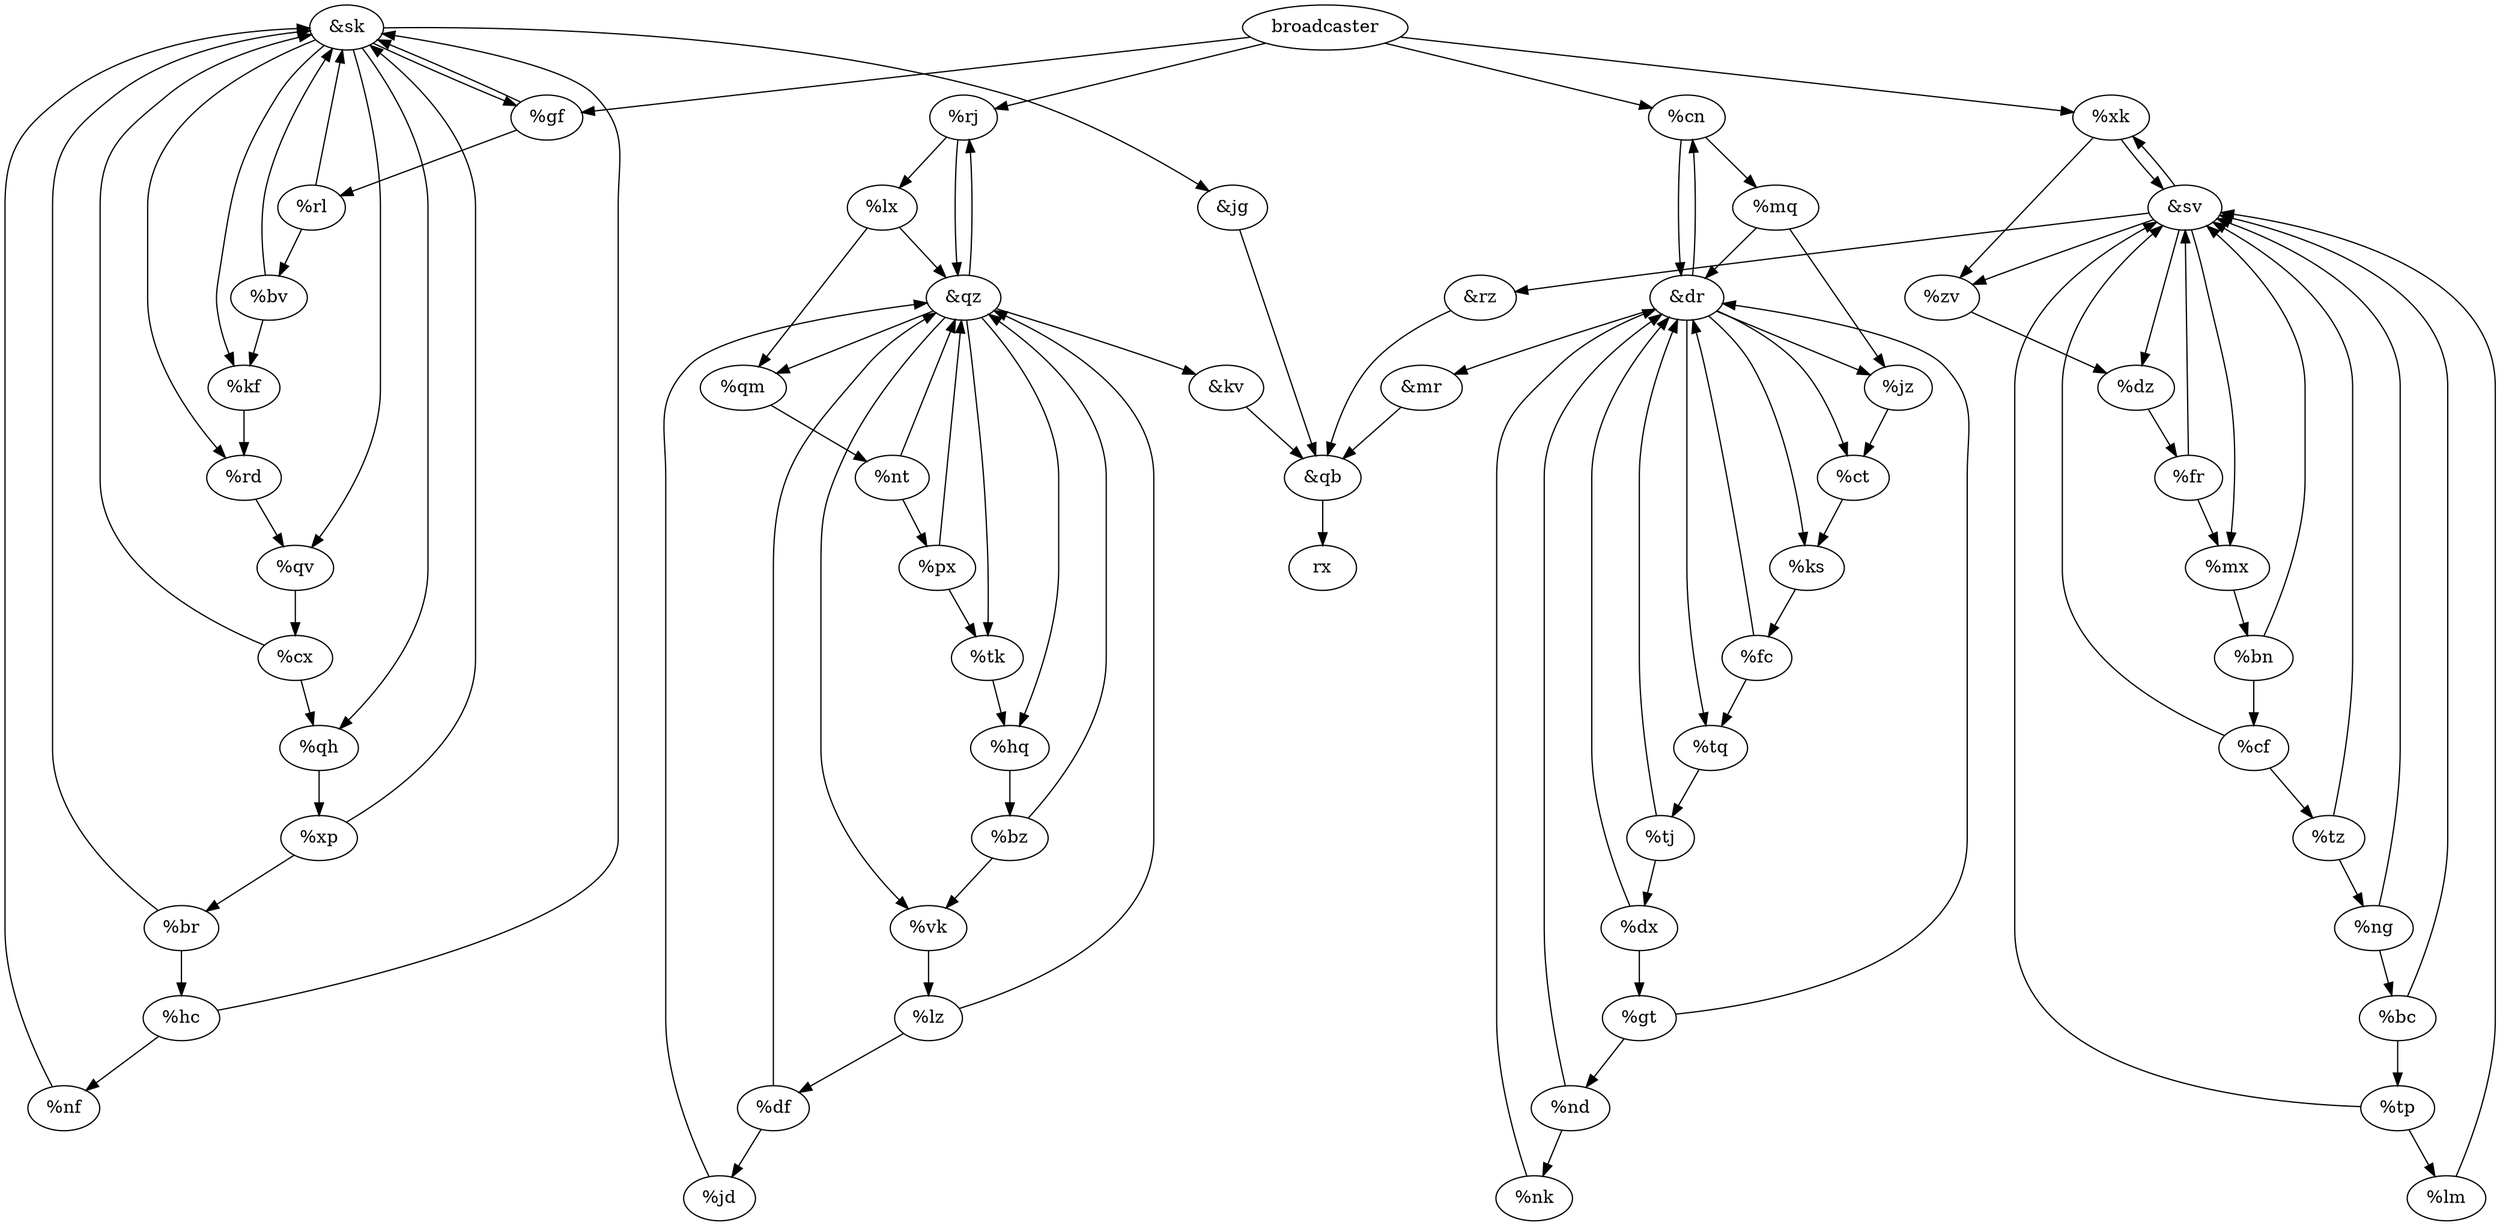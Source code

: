 digraph AOC {
kv [label="&kv"] ; kv -> { qb }
px [label="%px"] ; px -> { qz, tk }
xk [label="%xk"] ; xk -> { sv, zv }
rj [label="%rj"] ; rj -> { lx, qz }
ks [label="%ks"] ; ks -> { fc }
dx [label="%dx"] ; dx -> { gt, dr }
lz [label="%lz"] ; lz -> { qz, df }
dz [label="%dz"] ; dz -> { fr }
broadcaster -> { cn, xk, rj, gf }
ct [label="%ct"] ; ct -> { ks }
hq [label="%hq"] ; hq -> { bz }
qv [label="%qv"] ; qv -> { cx }
qz [label="&qz"] ; qz -> { vk, qm, rj, kv, hq, tk }
jg [label="&jg"] ; jg -> { qb }
cf [label="%cf"] ; cf -> { sv, tz }
dr [label="&dr"] ; dr -> { cn, jz, tq, ks, mr, ct }
mx [label="%mx"] ; mx -> { bn }
bv [label="%bv"] ; bv -> { sk, kf }
cn [label="%cn"] ; cn -> { dr, mq }
vk [label="%vk"] ; vk -> { lz }
jd [label="%jd"] ; jd -> { qz }
qb [label="&qb"] ; qb -> { rx }
tp [label="%tp"] ; tp -> { sv, lm }
jz [label="%jz"] ; jz -> { ct }
tq [label="%tq"] ; tq -> { tj }
bn [label="%bn"] ; bn -> { sv, cf }
br [label="%br"] ; br -> { sk, hc }
gt [label="%gt"] ; gt -> { dr, nd }
nd [label="%nd"] ; nd -> { dr, nk }
rz [label="&rz"] ; rz -> { qb }
lx [label="%lx"] ; lx -> { qm, qz }
sk [label="&sk"] ; sk -> { qv, kf, rd, qh, jg, gf }
mq [label="%mq"] ; mq -> { jz, dr }
rl [label="%rl"] ; rl -> { bv, sk }
tz [label="%tz"] ; tz -> { sv, ng }
df [label="%df"] ; df -> { qz, jd }
tk [label="%tk"] ; tk -> { hq }
mr [label="&mr"] ; mr -> { qb }
gf [label="%gf"] ; gf -> { rl, sk }
qm [label="%qm"] ; qm -> { nt }
sv [label="&sv"] ; sv -> { xk, rz, zv, dz, mx }
hc [label="%hc"] ; hc -> { sk, nf }
xp [label="%xp"] ; xp -> { br, sk }
bc [label="%bc"] ; bc -> { sv, tp }
fc [label="%fc"] ; fc -> { dr, tq }
nf [label="%nf"] ; nf -> { sk }
cx [label="%cx"] ; cx -> { sk, qh }
bz [label="%bz"] ; bz -> { vk, qz }
zv [label="%zv"] ; zv -> { dz }
kf [label="%kf"] ; kf -> { rd }
tj [label="%tj"] ; tj -> { dr, dx }
fr [label="%fr"] ; fr -> { mx, sv }
ng [label="%ng"] ; ng -> { bc, sv }
lm [label="%lm"] ; lm -> { sv }
nk [label="%nk"] ; nk -> { dr }
nt [label="%nt"] ; nt -> { qz, px }
qh [label="%qh"] ; qh -> { xp }
rd [label="%rd"] ; rd -> { qv }
}
